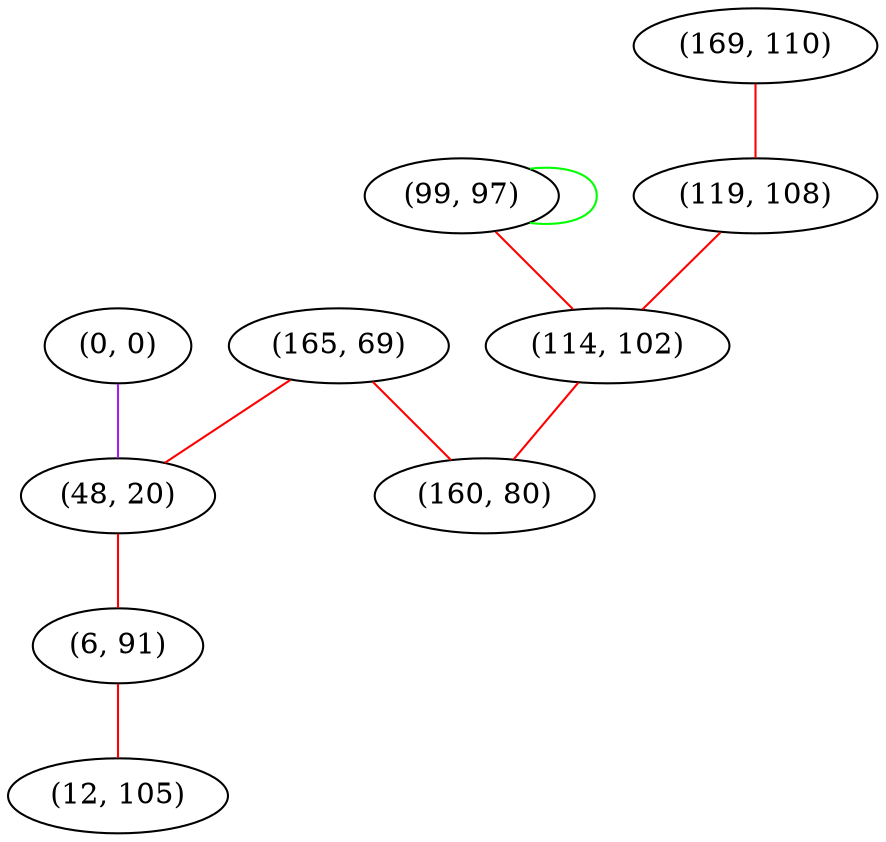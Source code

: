 graph "" {
"(0, 0)";
"(169, 110)";
"(165, 69)";
"(99, 97)";
"(119, 108)";
"(114, 102)";
"(48, 20)";
"(6, 91)";
"(160, 80)";
"(12, 105)";
"(0, 0)" -- "(48, 20)"  [color=purple, key=0, weight=4];
"(169, 110)" -- "(119, 108)"  [color=red, key=0, weight=1];
"(165, 69)" -- "(160, 80)"  [color=red, key=0, weight=1];
"(165, 69)" -- "(48, 20)"  [color=red, key=0, weight=1];
"(99, 97)" -- "(114, 102)"  [color=red, key=0, weight=1];
"(99, 97)" -- "(99, 97)"  [color=green, key=0, weight=2];
"(119, 108)" -- "(114, 102)"  [color=red, key=0, weight=1];
"(114, 102)" -- "(160, 80)"  [color=red, key=0, weight=1];
"(48, 20)" -- "(6, 91)"  [color=red, key=0, weight=1];
"(6, 91)" -- "(12, 105)"  [color=red, key=0, weight=1];
}
